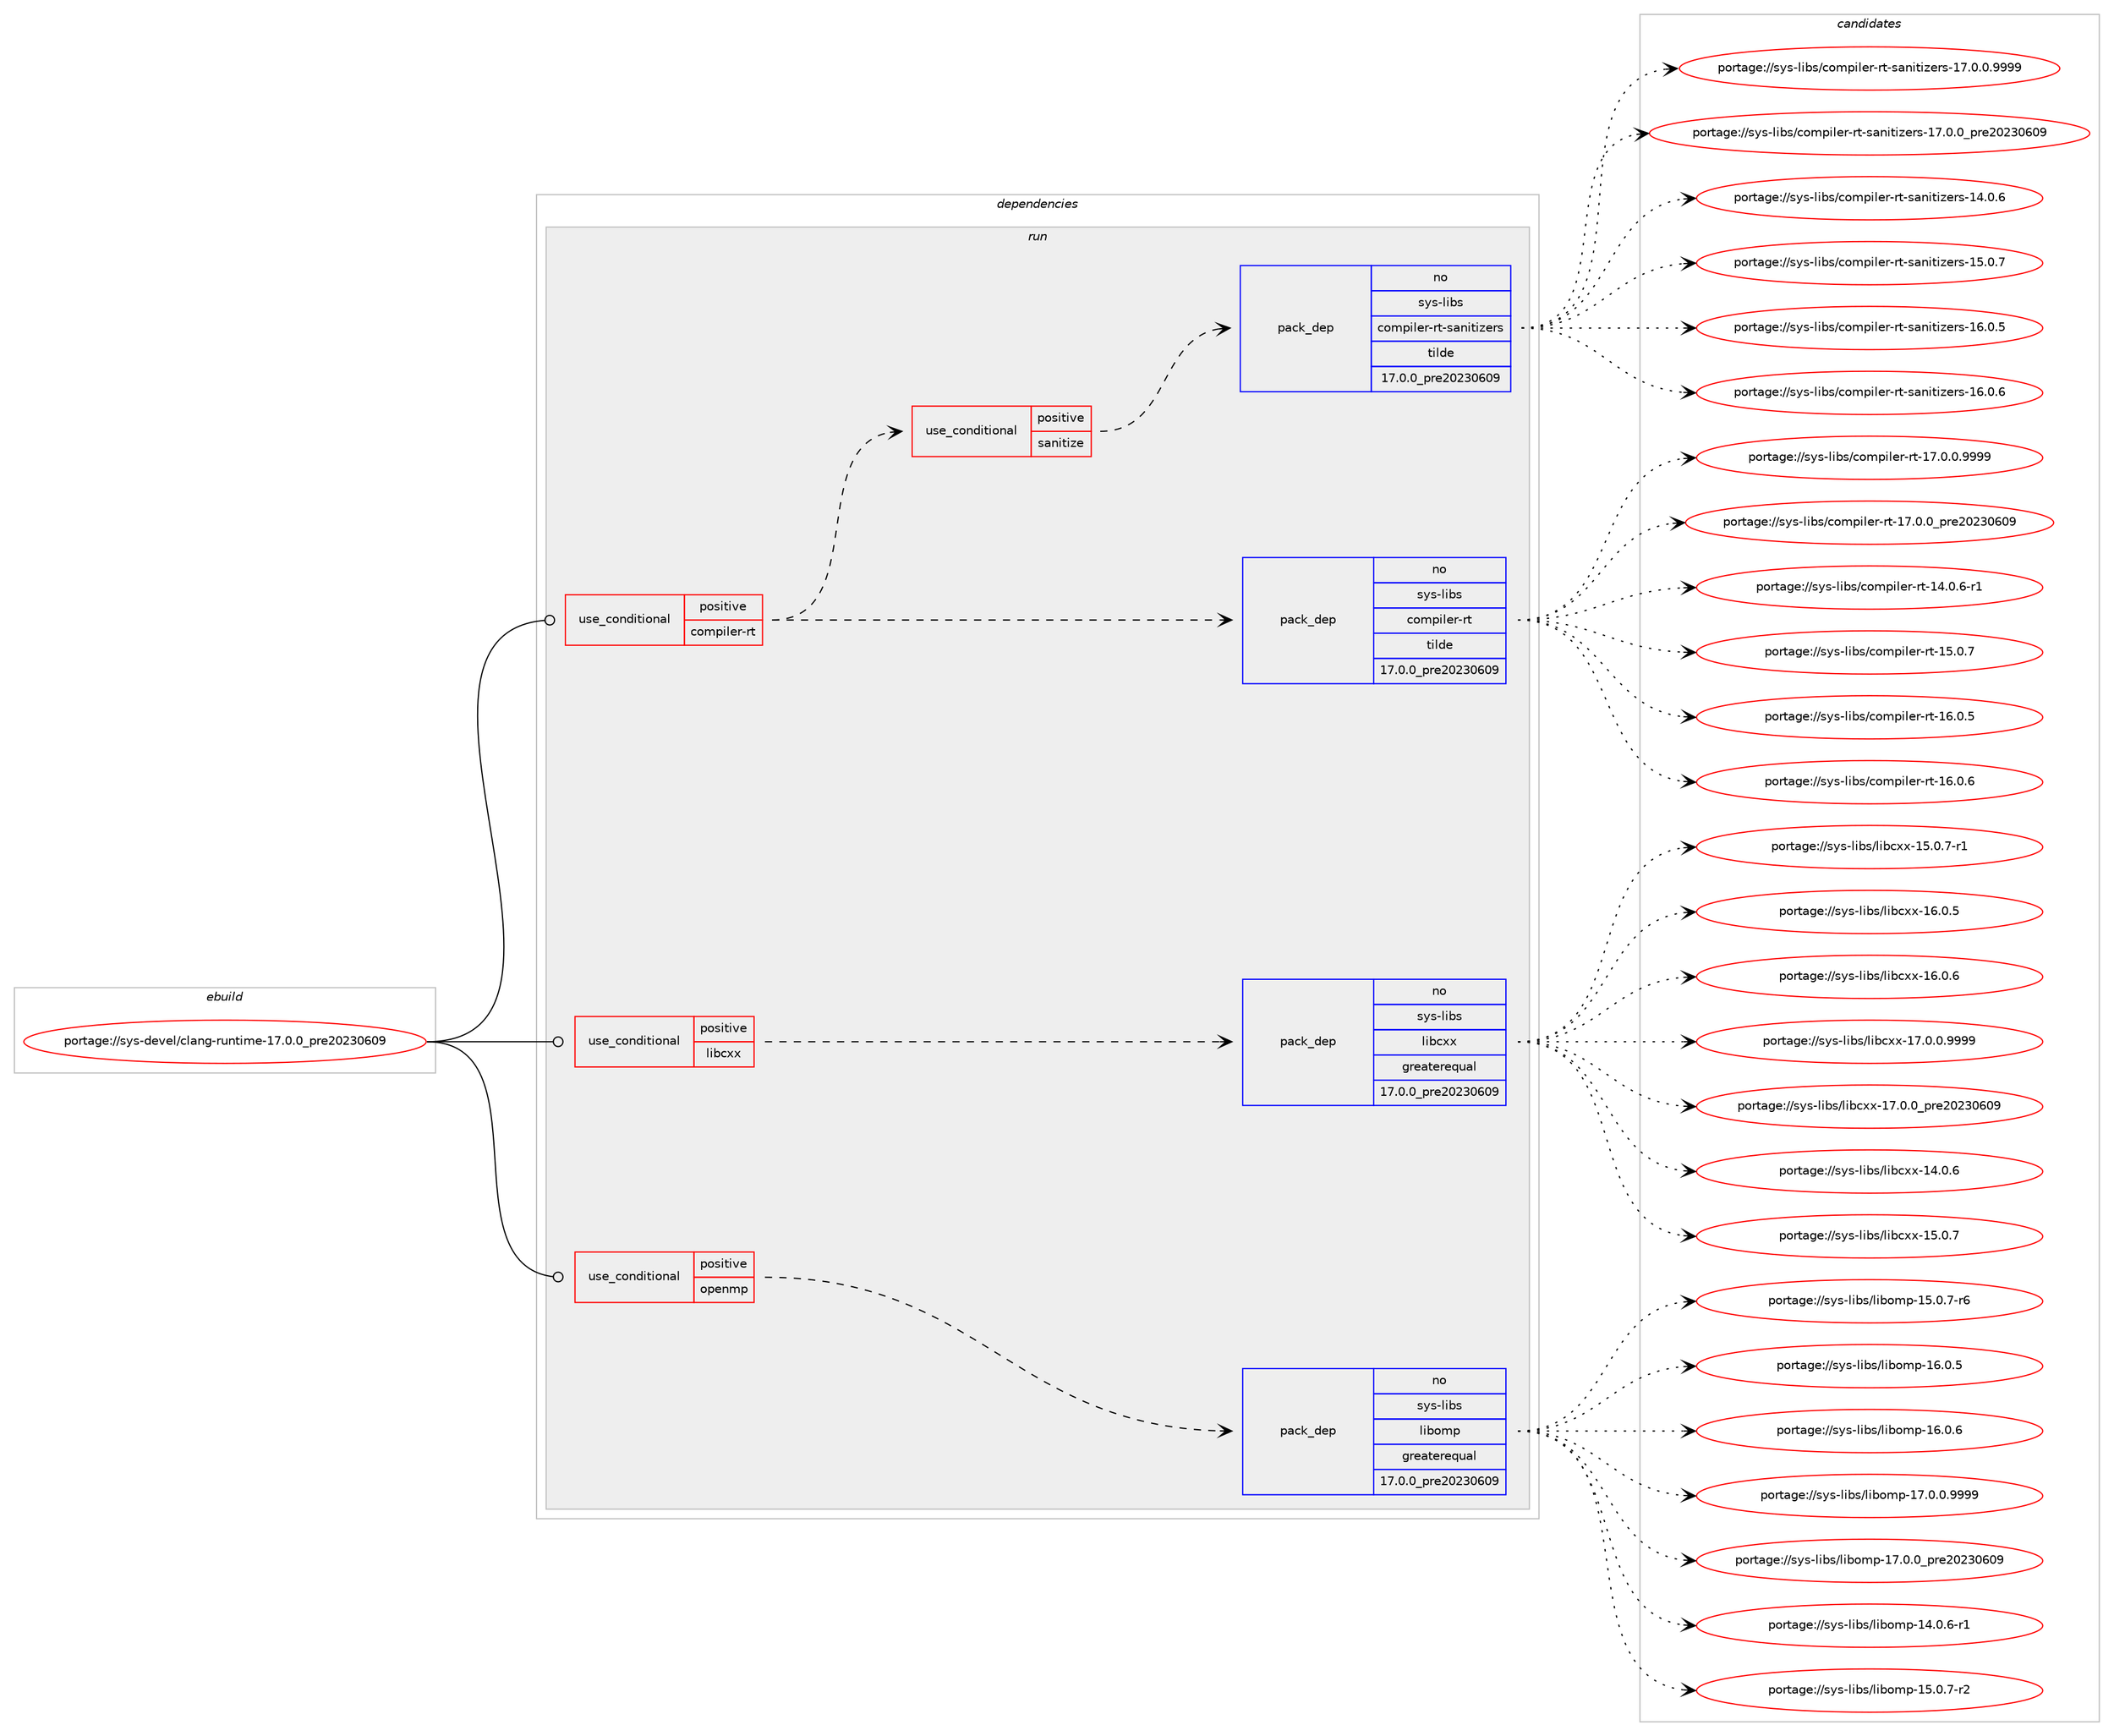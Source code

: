 digraph prolog {

# *************
# Graph options
# *************

newrank=true;
concentrate=true;
compound=true;
graph [rankdir=LR,fontname=Helvetica,fontsize=10,ranksep=1.5];#, ranksep=2.5, nodesep=0.2];
edge  [arrowhead=vee];
node  [fontname=Helvetica,fontsize=10];

# **********
# The ebuild
# **********

subgraph cluster_leftcol {
color=gray;
rank=same;
label=<<i>ebuild</i>>;
id [label="portage://sys-devel/clang-runtime-17.0.0_pre20230609", color=red, width=4, href="../sys-devel/clang-runtime-17.0.0_pre20230609.svg"];
}

# ****************
# The dependencies
# ****************

subgraph cluster_midcol {
color=gray;
label=<<i>dependencies</i>>;
subgraph cluster_compile {
fillcolor="#eeeeee";
style=filled;
label=<<i>compile</i>>;
}
subgraph cluster_compileandrun {
fillcolor="#eeeeee";
style=filled;
label=<<i>compile and run</i>>;
}
subgraph cluster_run {
fillcolor="#eeeeee";
style=filled;
label=<<i>run</i>>;
subgraph cond100 {
dependency258 [label=<<TABLE BORDER="0" CELLBORDER="1" CELLSPACING="0" CELLPADDING="4"><TR><TD ROWSPAN="3" CELLPADDING="10">use_conditional</TD></TR><TR><TD>positive</TD></TR><TR><TD>compiler-rt</TD></TR></TABLE>>, shape=none, color=red];
subgraph pack151 {
dependency259 [label=<<TABLE BORDER="0" CELLBORDER="1" CELLSPACING="0" CELLPADDING="4" WIDTH="220"><TR><TD ROWSPAN="6" CELLPADDING="30">pack_dep</TD></TR><TR><TD WIDTH="110">no</TD></TR><TR><TD>sys-libs</TD></TR><TR><TD>compiler-rt</TD></TR><TR><TD>tilde</TD></TR><TR><TD>17.0.0_pre20230609</TD></TR></TABLE>>, shape=none, color=blue];
}
dependency258:e -> dependency259:w [weight=20,style="dashed",arrowhead="vee"];
subgraph cond101 {
dependency260 [label=<<TABLE BORDER="0" CELLBORDER="1" CELLSPACING="0" CELLPADDING="4"><TR><TD ROWSPAN="3" CELLPADDING="10">use_conditional</TD></TR><TR><TD>positive</TD></TR><TR><TD>sanitize</TD></TR></TABLE>>, shape=none, color=red];
subgraph pack152 {
dependency261 [label=<<TABLE BORDER="0" CELLBORDER="1" CELLSPACING="0" CELLPADDING="4" WIDTH="220"><TR><TD ROWSPAN="6" CELLPADDING="30">pack_dep</TD></TR><TR><TD WIDTH="110">no</TD></TR><TR><TD>sys-libs</TD></TR><TR><TD>compiler-rt-sanitizers</TD></TR><TR><TD>tilde</TD></TR><TR><TD>17.0.0_pre20230609</TD></TR></TABLE>>, shape=none, color=blue];
}
dependency260:e -> dependency261:w [weight=20,style="dashed",arrowhead="vee"];
}
dependency258:e -> dependency260:w [weight=20,style="dashed",arrowhead="vee"];
}
id:e -> dependency258:w [weight=20,style="solid",arrowhead="odot"];
subgraph cond102 {
dependency262 [label=<<TABLE BORDER="0" CELLBORDER="1" CELLSPACING="0" CELLPADDING="4"><TR><TD ROWSPAN="3" CELLPADDING="10">use_conditional</TD></TR><TR><TD>positive</TD></TR><TR><TD>libcxx</TD></TR></TABLE>>, shape=none, color=red];
subgraph pack153 {
dependency263 [label=<<TABLE BORDER="0" CELLBORDER="1" CELLSPACING="0" CELLPADDING="4" WIDTH="220"><TR><TD ROWSPAN="6" CELLPADDING="30">pack_dep</TD></TR><TR><TD WIDTH="110">no</TD></TR><TR><TD>sys-libs</TD></TR><TR><TD>libcxx</TD></TR><TR><TD>greaterequal</TD></TR><TR><TD>17.0.0_pre20230609</TD></TR></TABLE>>, shape=none, color=blue];
}
dependency262:e -> dependency263:w [weight=20,style="dashed",arrowhead="vee"];
}
id:e -> dependency262:w [weight=20,style="solid",arrowhead="odot"];
subgraph cond103 {
dependency264 [label=<<TABLE BORDER="0" CELLBORDER="1" CELLSPACING="0" CELLPADDING="4"><TR><TD ROWSPAN="3" CELLPADDING="10">use_conditional</TD></TR><TR><TD>positive</TD></TR><TR><TD>openmp</TD></TR></TABLE>>, shape=none, color=red];
subgraph pack154 {
dependency265 [label=<<TABLE BORDER="0" CELLBORDER="1" CELLSPACING="0" CELLPADDING="4" WIDTH="220"><TR><TD ROWSPAN="6" CELLPADDING="30">pack_dep</TD></TR><TR><TD WIDTH="110">no</TD></TR><TR><TD>sys-libs</TD></TR><TR><TD>libomp</TD></TR><TR><TD>greaterequal</TD></TR><TR><TD>17.0.0_pre20230609</TD></TR></TABLE>>, shape=none, color=blue];
}
dependency264:e -> dependency265:w [weight=20,style="dashed",arrowhead="vee"];
}
id:e -> dependency264:w [weight=20,style="solid",arrowhead="odot"];
}
}

# **************
# The candidates
# **************

subgraph cluster_choices {
rank=same;
color=gray;
label=<<i>candidates</i>>;

subgraph choice151 {
color=black;
nodesep=1;
choice1151211154510810598115479911110911210510810111445114116454952464846544511449 [label="portage://sys-libs/compiler-rt-14.0.6-r1", color=red, width=4,href="../sys-libs/compiler-rt-14.0.6-r1.svg"];
choice115121115451081059811547991111091121051081011144511411645495346484655 [label="portage://sys-libs/compiler-rt-15.0.7", color=red, width=4,href="../sys-libs/compiler-rt-15.0.7.svg"];
choice115121115451081059811547991111091121051081011144511411645495446484653 [label="portage://sys-libs/compiler-rt-16.0.5", color=red, width=4,href="../sys-libs/compiler-rt-16.0.5.svg"];
choice115121115451081059811547991111091121051081011144511411645495446484654 [label="portage://sys-libs/compiler-rt-16.0.6", color=red, width=4,href="../sys-libs/compiler-rt-16.0.6.svg"];
choice1151211154510810598115479911110911210510810111445114116454955464846484657575757 [label="portage://sys-libs/compiler-rt-17.0.0.9999", color=red, width=4,href="../sys-libs/compiler-rt-17.0.0.9999.svg"];
choice115121115451081059811547991111091121051081011144511411645495546484648951121141015048505148544857 [label="portage://sys-libs/compiler-rt-17.0.0_pre20230609", color=red, width=4,href="../sys-libs/compiler-rt-17.0.0_pre20230609.svg"];
dependency259:e -> choice1151211154510810598115479911110911210510810111445114116454952464846544511449:w [style=dotted,weight="100"];
dependency259:e -> choice115121115451081059811547991111091121051081011144511411645495346484655:w [style=dotted,weight="100"];
dependency259:e -> choice115121115451081059811547991111091121051081011144511411645495446484653:w [style=dotted,weight="100"];
dependency259:e -> choice115121115451081059811547991111091121051081011144511411645495446484654:w [style=dotted,weight="100"];
dependency259:e -> choice1151211154510810598115479911110911210510810111445114116454955464846484657575757:w [style=dotted,weight="100"];
dependency259:e -> choice115121115451081059811547991111091121051081011144511411645495546484648951121141015048505148544857:w [style=dotted,weight="100"];
}
subgraph choice152 {
color=black;
nodesep=1;
choice1151211154510810598115479911110911210510810111445114116451159711010511610512210111411545495246484654 [label="portage://sys-libs/compiler-rt-sanitizers-14.0.6", color=red, width=4,href="../sys-libs/compiler-rt-sanitizers-14.0.6.svg"];
choice1151211154510810598115479911110911210510810111445114116451159711010511610512210111411545495346484655 [label="portage://sys-libs/compiler-rt-sanitizers-15.0.7", color=red, width=4,href="../sys-libs/compiler-rt-sanitizers-15.0.7.svg"];
choice1151211154510810598115479911110911210510810111445114116451159711010511610512210111411545495446484653 [label="portage://sys-libs/compiler-rt-sanitizers-16.0.5", color=red, width=4,href="../sys-libs/compiler-rt-sanitizers-16.0.5.svg"];
choice1151211154510810598115479911110911210510810111445114116451159711010511610512210111411545495446484654 [label="portage://sys-libs/compiler-rt-sanitizers-16.0.6", color=red, width=4,href="../sys-libs/compiler-rt-sanitizers-16.0.6.svg"];
choice11512111545108105981154799111109112105108101114451141164511597110105116105122101114115454955464846484657575757 [label="portage://sys-libs/compiler-rt-sanitizers-17.0.0.9999", color=red, width=4,href="../sys-libs/compiler-rt-sanitizers-17.0.0.9999.svg"];
choice1151211154510810598115479911110911210510810111445114116451159711010511610512210111411545495546484648951121141015048505148544857 [label="portage://sys-libs/compiler-rt-sanitizers-17.0.0_pre20230609", color=red, width=4,href="../sys-libs/compiler-rt-sanitizers-17.0.0_pre20230609.svg"];
dependency261:e -> choice1151211154510810598115479911110911210510810111445114116451159711010511610512210111411545495246484654:w [style=dotted,weight="100"];
dependency261:e -> choice1151211154510810598115479911110911210510810111445114116451159711010511610512210111411545495346484655:w [style=dotted,weight="100"];
dependency261:e -> choice1151211154510810598115479911110911210510810111445114116451159711010511610512210111411545495446484653:w [style=dotted,weight="100"];
dependency261:e -> choice1151211154510810598115479911110911210510810111445114116451159711010511610512210111411545495446484654:w [style=dotted,weight="100"];
dependency261:e -> choice11512111545108105981154799111109112105108101114451141164511597110105116105122101114115454955464846484657575757:w [style=dotted,weight="100"];
dependency261:e -> choice1151211154510810598115479911110911210510810111445114116451159711010511610512210111411545495546484648951121141015048505148544857:w [style=dotted,weight="100"];
}
subgraph choice153 {
color=black;
nodesep=1;
choice115121115451081059811547108105989912012045495246484654 [label="portage://sys-libs/libcxx-14.0.6", color=red, width=4,href="../sys-libs/libcxx-14.0.6.svg"];
choice115121115451081059811547108105989912012045495346484655 [label="portage://sys-libs/libcxx-15.0.7", color=red, width=4,href="../sys-libs/libcxx-15.0.7.svg"];
choice1151211154510810598115471081059899120120454953464846554511449 [label="portage://sys-libs/libcxx-15.0.7-r1", color=red, width=4,href="../sys-libs/libcxx-15.0.7-r1.svg"];
choice115121115451081059811547108105989912012045495446484653 [label="portage://sys-libs/libcxx-16.0.5", color=red, width=4,href="../sys-libs/libcxx-16.0.5.svg"];
choice115121115451081059811547108105989912012045495446484654 [label="portage://sys-libs/libcxx-16.0.6", color=red, width=4,href="../sys-libs/libcxx-16.0.6.svg"];
choice1151211154510810598115471081059899120120454955464846484657575757 [label="portage://sys-libs/libcxx-17.0.0.9999", color=red, width=4,href="../sys-libs/libcxx-17.0.0.9999.svg"];
choice115121115451081059811547108105989912012045495546484648951121141015048505148544857 [label="portage://sys-libs/libcxx-17.0.0_pre20230609", color=red, width=4,href="../sys-libs/libcxx-17.0.0_pre20230609.svg"];
dependency263:e -> choice115121115451081059811547108105989912012045495246484654:w [style=dotted,weight="100"];
dependency263:e -> choice115121115451081059811547108105989912012045495346484655:w [style=dotted,weight="100"];
dependency263:e -> choice1151211154510810598115471081059899120120454953464846554511449:w [style=dotted,weight="100"];
dependency263:e -> choice115121115451081059811547108105989912012045495446484653:w [style=dotted,weight="100"];
dependency263:e -> choice115121115451081059811547108105989912012045495446484654:w [style=dotted,weight="100"];
dependency263:e -> choice1151211154510810598115471081059899120120454955464846484657575757:w [style=dotted,weight="100"];
dependency263:e -> choice115121115451081059811547108105989912012045495546484648951121141015048505148544857:w [style=dotted,weight="100"];
}
subgraph choice154 {
color=black;
nodesep=1;
choice11512111545108105981154710810598111109112454952464846544511449 [label="portage://sys-libs/libomp-14.0.6-r1", color=red, width=4,href="../sys-libs/libomp-14.0.6-r1.svg"];
choice11512111545108105981154710810598111109112454953464846554511450 [label="portage://sys-libs/libomp-15.0.7-r2", color=red, width=4,href="../sys-libs/libomp-15.0.7-r2.svg"];
choice11512111545108105981154710810598111109112454953464846554511454 [label="portage://sys-libs/libomp-15.0.7-r6", color=red, width=4,href="../sys-libs/libomp-15.0.7-r6.svg"];
choice1151211154510810598115471081059811110911245495446484653 [label="portage://sys-libs/libomp-16.0.5", color=red, width=4,href="../sys-libs/libomp-16.0.5.svg"];
choice1151211154510810598115471081059811110911245495446484654 [label="portage://sys-libs/libomp-16.0.6", color=red, width=4,href="../sys-libs/libomp-16.0.6.svg"];
choice11512111545108105981154710810598111109112454955464846484657575757 [label="portage://sys-libs/libomp-17.0.0.9999", color=red, width=4,href="../sys-libs/libomp-17.0.0.9999.svg"];
choice1151211154510810598115471081059811110911245495546484648951121141015048505148544857 [label="portage://sys-libs/libomp-17.0.0_pre20230609", color=red, width=4,href="../sys-libs/libomp-17.0.0_pre20230609.svg"];
dependency265:e -> choice11512111545108105981154710810598111109112454952464846544511449:w [style=dotted,weight="100"];
dependency265:e -> choice11512111545108105981154710810598111109112454953464846554511450:w [style=dotted,weight="100"];
dependency265:e -> choice11512111545108105981154710810598111109112454953464846554511454:w [style=dotted,weight="100"];
dependency265:e -> choice1151211154510810598115471081059811110911245495446484653:w [style=dotted,weight="100"];
dependency265:e -> choice1151211154510810598115471081059811110911245495446484654:w [style=dotted,weight="100"];
dependency265:e -> choice11512111545108105981154710810598111109112454955464846484657575757:w [style=dotted,weight="100"];
dependency265:e -> choice1151211154510810598115471081059811110911245495546484648951121141015048505148544857:w [style=dotted,weight="100"];
}
}

}
